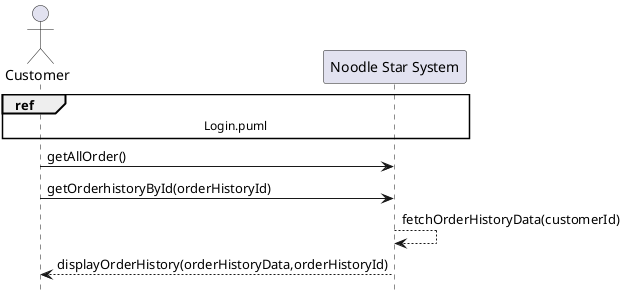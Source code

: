 @startuml
hide footbox
actor Customer
participant "Noodle Star System" as System



ref over Customer, System : Login.puml

Customer -> System: getAllOrder()
Customer -> System: getOrderhistoryById(orderHistoryId)
System --> System: fetchOrderHistoryData(customerId)
System --> Customer: displayOrderHistory(orderHistoryData,orderHistoryId)

@enduml





